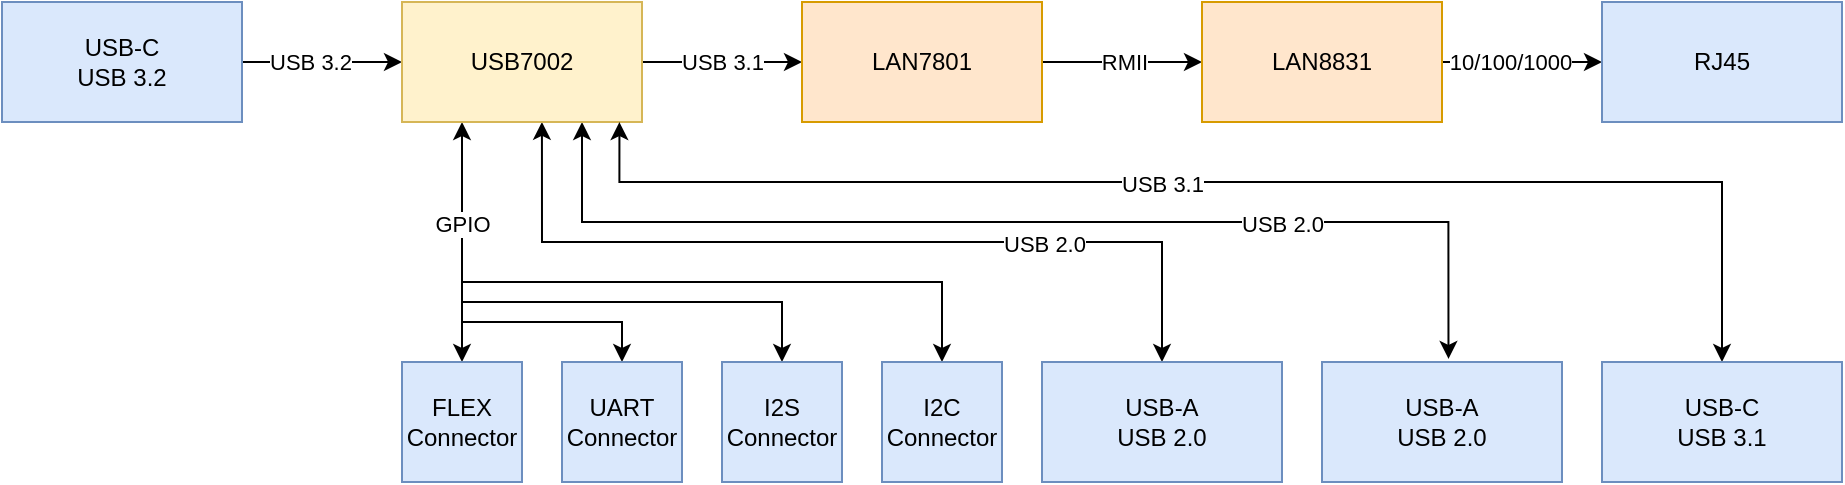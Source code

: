 <mxfile version="20.8.16" type="device"><diagram name="Page-1" id="eM03eiJpHEP8nWIyhxbc"><mxGraphModel dx="1418" dy="828" grid="1" gridSize="10" guides="1" tooltips="1" connect="1" arrows="1" fold="1" page="1" pageScale="1" pageWidth="850" pageHeight="1100" math="0" shadow="0"><root><mxCell id="0"/><mxCell id="1" parent="0"/><mxCell id="qbb4gIfr9cdUl_cZGjGj-31" value="" style="edgeStyle=orthogonalEdgeStyle;rounded=0;orthogonalLoop=1;jettySize=auto;html=1;" parent="1" source="qbb4gIfr9cdUl_cZGjGj-7" target="qbb4gIfr9cdUl_cZGjGj-8" edge="1"><mxGeometry relative="1" as="geometry"/></mxCell><mxCell id="qbb4gIfr9cdUl_cZGjGj-32" value="USB 3.2" style="edgeLabel;html=1;align=center;verticalAlign=middle;resizable=0;points=[];" parent="qbb4gIfr9cdUl_cZGjGj-31" vertex="1" connectable="0"><mxGeometry x="-0.144" y="-1" relative="1" as="geometry"><mxPoint y="-1" as="offset"/></mxGeometry></mxCell><mxCell id="qbb4gIfr9cdUl_cZGjGj-7" value="USB-C&lt;br&gt;USB 3.2" style="rounded=0;whiteSpace=wrap;html=1;fillColor=#dae8fc;strokeColor=#6c8ebf;" parent="1" vertex="1"><mxGeometry width="120" height="60" as="geometry"/></mxCell><mxCell id="qbb4gIfr9cdUl_cZGjGj-33" value="" style="edgeStyle=orthogonalEdgeStyle;rounded=0;orthogonalLoop=1;jettySize=auto;html=1;" parent="1" source="qbb4gIfr9cdUl_cZGjGj-8" target="qbb4gIfr9cdUl_cZGjGj-9" edge="1"><mxGeometry relative="1" as="geometry"/></mxCell><mxCell id="qbb4gIfr9cdUl_cZGjGj-34" value="USB 3.1" style="edgeLabel;html=1;align=center;verticalAlign=middle;resizable=0;points=[];" parent="qbb4gIfr9cdUl_cZGjGj-33" vertex="1" connectable="0"><mxGeometry x="0.275" y="2" relative="1" as="geometry"><mxPoint x="-11" y="2" as="offset"/></mxGeometry></mxCell><mxCell id="qbb4gIfr9cdUl_cZGjGj-40" style="edgeStyle=orthogonalEdgeStyle;rounded=0;orthogonalLoop=1;jettySize=auto;html=1;exitX=0.25;exitY=1;exitDx=0;exitDy=0;entryX=0.5;entryY=0;entryDx=0;entryDy=0;startArrow=classic;startFill=1;" parent="1" source="qbb4gIfr9cdUl_cZGjGj-8" target="qbb4gIfr9cdUl_cZGjGj-26" edge="1"><mxGeometry relative="1" as="geometry"/></mxCell><mxCell id="qbb4gIfr9cdUl_cZGjGj-54" value="GPIO" style="edgeLabel;html=1;align=center;verticalAlign=middle;resizable=0;points=[];" parent="qbb4gIfr9cdUl_cZGjGj-40" vertex="1" connectable="0"><mxGeometry x="-0.339" y="1" relative="1" as="geometry"><mxPoint x="-1" y="11" as="offset"/></mxGeometry></mxCell><mxCell id="qbb4gIfr9cdUl_cZGjGj-44" style="edgeStyle=orthogonalEdgeStyle;rounded=0;orthogonalLoop=1;jettySize=auto;html=1;exitX=0.583;exitY=0.999;exitDx=0;exitDy=0;entryX=0.5;entryY=0;entryDx=0;entryDy=0;startArrow=classic;startFill=1;endArrow=classic;endFill=1;exitPerimeter=0;" parent="1" source="qbb4gIfr9cdUl_cZGjGj-8" target="qbb4gIfr9cdUl_cZGjGj-14" edge="1"><mxGeometry relative="1" as="geometry"><Array as="points"><mxPoint x="270" y="120"/><mxPoint x="580" y="120"/></Array></mxGeometry></mxCell><mxCell id="qbb4gIfr9cdUl_cZGjGj-53" value="USB 2.0" style="edgeLabel;html=1;align=center;verticalAlign=middle;resizable=0;points=[];" parent="qbb4gIfr9cdUl_cZGjGj-44" vertex="1" connectable="0"><mxGeometry x="0.55" y="-1" relative="1" as="geometry"><mxPoint x="-23" as="offset"/></mxGeometry></mxCell><mxCell id="qbb4gIfr9cdUl_cZGjGj-45" style="edgeStyle=orthogonalEdgeStyle;rounded=0;orthogonalLoop=1;jettySize=auto;html=1;exitX=0.75;exitY=1;exitDx=0;exitDy=0;entryX=0.527;entryY=-0.026;entryDx=0;entryDy=0;entryPerimeter=0;startArrow=classic;startFill=1;endArrow=classic;endFill=1;" parent="1" source="qbb4gIfr9cdUl_cZGjGj-8" target="qbb4gIfr9cdUl_cZGjGj-13" edge="1"><mxGeometry relative="1" as="geometry"><Array as="points"><mxPoint x="290" y="110"/><mxPoint x="723" y="110"/></Array></mxGeometry></mxCell><mxCell id="qbb4gIfr9cdUl_cZGjGj-52" value="USB 2.0" style="edgeLabel;html=1;align=center;verticalAlign=middle;resizable=0;points=[];" parent="qbb4gIfr9cdUl_cZGjGj-45" vertex="1" connectable="0"><mxGeometry x="0.465" y="-1" relative="1" as="geometry"><mxPoint x="-4" as="offset"/></mxGeometry></mxCell><mxCell id="qbb4gIfr9cdUl_cZGjGj-8" value="USB7002" style="rounded=0;whiteSpace=wrap;html=1;fillColor=#fff2cc;strokeColor=#d6b656;" parent="1" vertex="1"><mxGeometry x="200" width="120" height="60" as="geometry"/></mxCell><mxCell id="qbb4gIfr9cdUl_cZGjGj-35" value="" style="edgeStyle=orthogonalEdgeStyle;rounded=0;orthogonalLoop=1;jettySize=auto;html=1;" parent="1" source="qbb4gIfr9cdUl_cZGjGj-9" target="qbb4gIfr9cdUl_cZGjGj-10" edge="1"><mxGeometry relative="1" as="geometry"/></mxCell><mxCell id="qbb4gIfr9cdUl_cZGjGj-36" value="RMII" style="edgeLabel;html=1;align=center;verticalAlign=middle;resizable=0;points=[];" parent="qbb4gIfr9cdUl_cZGjGj-35" vertex="1" connectable="0"><mxGeometry x="0.212" relative="1" as="geometry"><mxPoint x="-8" as="offset"/></mxGeometry></mxCell><mxCell id="qbb4gIfr9cdUl_cZGjGj-9" value="LAN7801" style="rounded=0;whiteSpace=wrap;html=1;fillColor=#ffe6cc;strokeColor=#d79b00;" parent="1" vertex="1"><mxGeometry x="400" width="120" height="60" as="geometry"/></mxCell><mxCell id="qbb4gIfr9cdUl_cZGjGj-37" value="" style="edgeStyle=orthogonalEdgeStyle;rounded=0;orthogonalLoop=1;jettySize=auto;html=1;" parent="1" source="qbb4gIfr9cdUl_cZGjGj-10" target="qbb4gIfr9cdUl_cZGjGj-11" edge="1"><mxGeometry relative="1" as="geometry"/></mxCell><mxCell id="qbb4gIfr9cdUl_cZGjGj-38" value="10/100/1000" style="edgeLabel;html=1;align=center;verticalAlign=middle;resizable=0;points=[];" parent="qbb4gIfr9cdUl_cZGjGj-37" vertex="1" connectable="0"><mxGeometry x="-0.15" relative="1" as="geometry"><mxPoint as="offset"/></mxGeometry></mxCell><mxCell id="qbb4gIfr9cdUl_cZGjGj-10" value="LAN8831" style="rounded=0;whiteSpace=wrap;html=1;fillColor=#ffe6cc;strokeColor=#d79b00;" parent="1" vertex="1"><mxGeometry x="600" width="120" height="60" as="geometry"/></mxCell><mxCell id="qbb4gIfr9cdUl_cZGjGj-11" value="RJ45" style="rounded=0;whiteSpace=wrap;html=1;fillColor=#dae8fc;strokeColor=#6c8ebf;" parent="1" vertex="1"><mxGeometry x="800" width="120" height="60" as="geometry"/></mxCell><mxCell id="qbb4gIfr9cdUl_cZGjGj-46" style="edgeStyle=orthogonalEdgeStyle;rounded=0;orthogonalLoop=1;jettySize=auto;html=1;exitX=0.5;exitY=0;exitDx=0;exitDy=0;startArrow=classic;startFill=1;endArrow=classic;endFill=1;entryX=0.906;entryY=1.001;entryDx=0;entryDy=0;entryPerimeter=0;" parent="1" source="qbb4gIfr9cdUl_cZGjGj-12" target="qbb4gIfr9cdUl_cZGjGj-8" edge="1"><mxGeometry relative="1" as="geometry"><mxPoint x="470" y="90" as="targetPoint"/><Array as="points"><mxPoint x="860" y="90"/><mxPoint x="309" y="90"/></Array></mxGeometry></mxCell><mxCell id="qbb4gIfr9cdUl_cZGjGj-50" value="USB 3.1" style="edgeLabel;html=1;align=center;verticalAlign=middle;resizable=0;points=[];" parent="qbb4gIfr9cdUl_cZGjGj-46" vertex="1" connectable="0"><mxGeometry x="0.216" y="1" relative="1" as="geometry"><mxPoint x="38" as="offset"/></mxGeometry></mxCell><mxCell id="qbb4gIfr9cdUl_cZGjGj-12" value="USB-C&lt;br&gt;USB 3.1" style="rounded=0;whiteSpace=wrap;html=1;fillColor=#dae8fc;strokeColor=#6c8ebf;" parent="1" vertex="1"><mxGeometry x="800" y="180" width="120" height="60" as="geometry"/></mxCell><mxCell id="qbb4gIfr9cdUl_cZGjGj-13" value="USB-A&lt;br&gt;USB 2.0" style="rounded=0;whiteSpace=wrap;html=1;fillColor=#dae8fc;strokeColor=#6c8ebf;" parent="1" vertex="1"><mxGeometry x="660" y="180" width="120" height="60" as="geometry"/></mxCell><mxCell id="qbb4gIfr9cdUl_cZGjGj-14" value="USB-A&lt;br&gt;USB 2.0" style="rounded=0;whiteSpace=wrap;html=1;fillColor=#dae8fc;strokeColor=#6c8ebf;" parent="1" vertex="1"><mxGeometry x="520" y="180" width="120" height="60" as="geometry"/></mxCell><mxCell id="qbb4gIfr9cdUl_cZGjGj-43" style="edgeStyle=orthogonalEdgeStyle;rounded=0;orthogonalLoop=1;jettySize=auto;html=1;exitX=0.5;exitY=0;exitDx=0;exitDy=0;endArrow=none;endFill=0;startArrow=classic;startFill=1;" parent="1" source="qbb4gIfr9cdUl_cZGjGj-18" edge="1"><mxGeometry relative="1" as="geometry"><mxPoint x="230" y="140" as="targetPoint"/><Array as="points"><mxPoint x="470" y="140"/></Array></mxGeometry></mxCell><mxCell id="qbb4gIfr9cdUl_cZGjGj-18" value="I2C Connector" style="rounded=0;whiteSpace=wrap;html=1;fillColor=#dae8fc;strokeColor=#6c8ebf;" parent="1" vertex="1"><mxGeometry x="440" y="180" width="60" height="60" as="geometry"/></mxCell><mxCell id="qbb4gIfr9cdUl_cZGjGj-42" style="edgeStyle=orthogonalEdgeStyle;rounded=0;orthogonalLoop=1;jettySize=auto;html=1;exitX=0.5;exitY=0;exitDx=0;exitDy=0;endArrow=none;endFill=0;startArrow=classic;startFill=1;" parent="1" source="qbb4gIfr9cdUl_cZGjGj-24" edge="1"><mxGeometry relative="1" as="geometry"><mxPoint x="230" y="150" as="targetPoint"/><Array as="points"><mxPoint x="390" y="150"/></Array></mxGeometry></mxCell><mxCell id="qbb4gIfr9cdUl_cZGjGj-24" value="I2S Connector" style="rounded=0;whiteSpace=wrap;html=1;fillColor=#dae8fc;strokeColor=#6c8ebf;" parent="1" vertex="1"><mxGeometry x="360" y="180" width="60" height="60" as="geometry"/></mxCell><mxCell id="qbb4gIfr9cdUl_cZGjGj-41" style="edgeStyle=orthogonalEdgeStyle;rounded=0;orthogonalLoop=1;jettySize=auto;html=1;exitX=0.5;exitY=0;exitDx=0;exitDy=0;startArrow=classic;startFill=1;endArrow=none;endFill=0;" parent="1" source="qbb4gIfr9cdUl_cZGjGj-25" edge="1"><mxGeometry relative="1" as="geometry"><mxPoint x="230" y="160" as="targetPoint"/><Array as="points"><mxPoint x="310" y="160"/></Array></mxGeometry></mxCell><mxCell id="qbb4gIfr9cdUl_cZGjGj-25" value="UART Connector" style="rounded=0;whiteSpace=wrap;html=1;fillColor=#dae8fc;strokeColor=#6c8ebf;" parent="1" vertex="1"><mxGeometry x="280" y="180" width="60" height="60" as="geometry"/></mxCell><mxCell id="qbb4gIfr9cdUl_cZGjGj-26" value="FLEX Connector" style="rounded=0;whiteSpace=wrap;html=1;fillColor=#dae8fc;strokeColor=#6c8ebf;" parent="1" vertex="1"><mxGeometry x="200" y="180" width="60" height="60" as="geometry"/></mxCell></root></mxGraphModel></diagram></mxfile>
